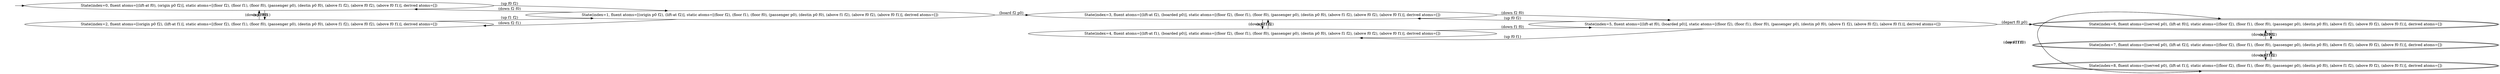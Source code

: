 digraph {
rankdir="LR"
s0[label="State(index=0, fluent atoms=[(lift-at f0), (origin p0 f2)], static atoms=[(floor f2), (floor f1), (floor f0), (passenger p0), (destin p0 f0), (above f1 f2), (above f0 f2), (above f0 f1)], derived atoms=[])"]
s1[label="State(index=1, fluent atoms=[(origin p0 f2), (lift-at f2)], static atoms=[(floor f2), (floor f1), (floor f0), (passenger p0), (destin p0 f0), (above f1 f2), (above f0 f2), (above f0 f1)], derived atoms=[])"]
s2[label="State(index=2, fluent atoms=[(origin p0 f2), (lift-at f1)], static atoms=[(floor f2), (floor f1), (floor f0), (passenger p0), (destin p0 f0), (above f1 f2), (above f0 f2), (above f0 f1)], derived atoms=[])"]
s3[label="State(index=3, fluent atoms=[(lift-at f2), (boarded p0)], static atoms=[(floor f2), (floor f1), (floor f0), (passenger p0), (destin p0 f0), (above f1 f2), (above f0 f2), (above f0 f1)], derived atoms=[])"]
s4[label="State(index=4, fluent atoms=[(lift-at f1), (boarded p0)], static atoms=[(floor f2), (floor f1), (floor f0), (passenger p0), (destin p0 f0), (above f1 f2), (above f0 f2), (above f0 f1)], derived atoms=[])"]
s5[label="State(index=5, fluent atoms=[(lift-at f0), (boarded p0)], static atoms=[(floor f2), (floor f1), (floor f0), (passenger p0), (destin p0 f0), (above f1 f2), (above f0 f2), (above f0 f1)], derived atoms=[])"]
s6[peripheries=2,label="State(index=6, fluent atoms=[(served p0), (lift-at f0)], static atoms=[(floor f2), (floor f1), (floor f0), (passenger p0), (destin p0 f0), (above f1 f2), (above f0 f2), (above f0 f1)], derived atoms=[])"]
s7[peripheries=2,label="State(index=7, fluent atoms=[(served p0), (lift-at f2)], static atoms=[(floor f2), (floor f1), (floor f0), (passenger p0), (destin p0 f0), (above f1 f2), (above f0 f2), (above f0 f1)], derived atoms=[])"]
s8[peripheries=2,label="State(index=8, fluent atoms=[(served p0), (lift-at f1)], static atoms=[(floor f2), (floor f1), (floor f0), (passenger p0), (destin p0 f0), (above f1 f2), (above f0 f2), (above f0 f1)], derived atoms=[])"]
Dangling [ label = "", style = invis ]
{ rank = same; Dangling }
Dangling -> s0
{ rank = same; s0,s2}
{ rank = same; s1}
{ rank = same; s3,s4}
{ rank = same; s5}
{ rank = same; s6,s7,s8}
s0->s1 [label="(up f0 f2)"]
s0->s2 [label="(up f0 f1)"]
s2->s0 [label="(down f1 f0)"]
s2->s1 [label="(up f1 f2)"]
s1->s2 [label="(down f2 f1)"]
s1->s0 [label="(down f2 f0)"]
s1->s3 [label="(board f2 p0)"]
s3->s4 [label="(down f2 f1)"]
s3->s5 [label="(down f2 f0)"]
s5->s3 [label="(up f0 f2)"]
s5->s4 [label="(up f0 f1)"]
s5->s6 [label="(depart f0 p0)"]
s6->s7 [label="(up f0 f2)"]
s6->s8 [label="(up f0 f1)"]
s8->s6 [label="(down f1 f0)"]
s8->s7 [label="(up f1 f2)"]
s7->s8 [label="(down f2 f1)"]
s7->s6 [label="(down f2 f0)"]
s4->s5 [label="(down f1 f0)"]
s4->s3 [label="(up f1 f2)"]
}

